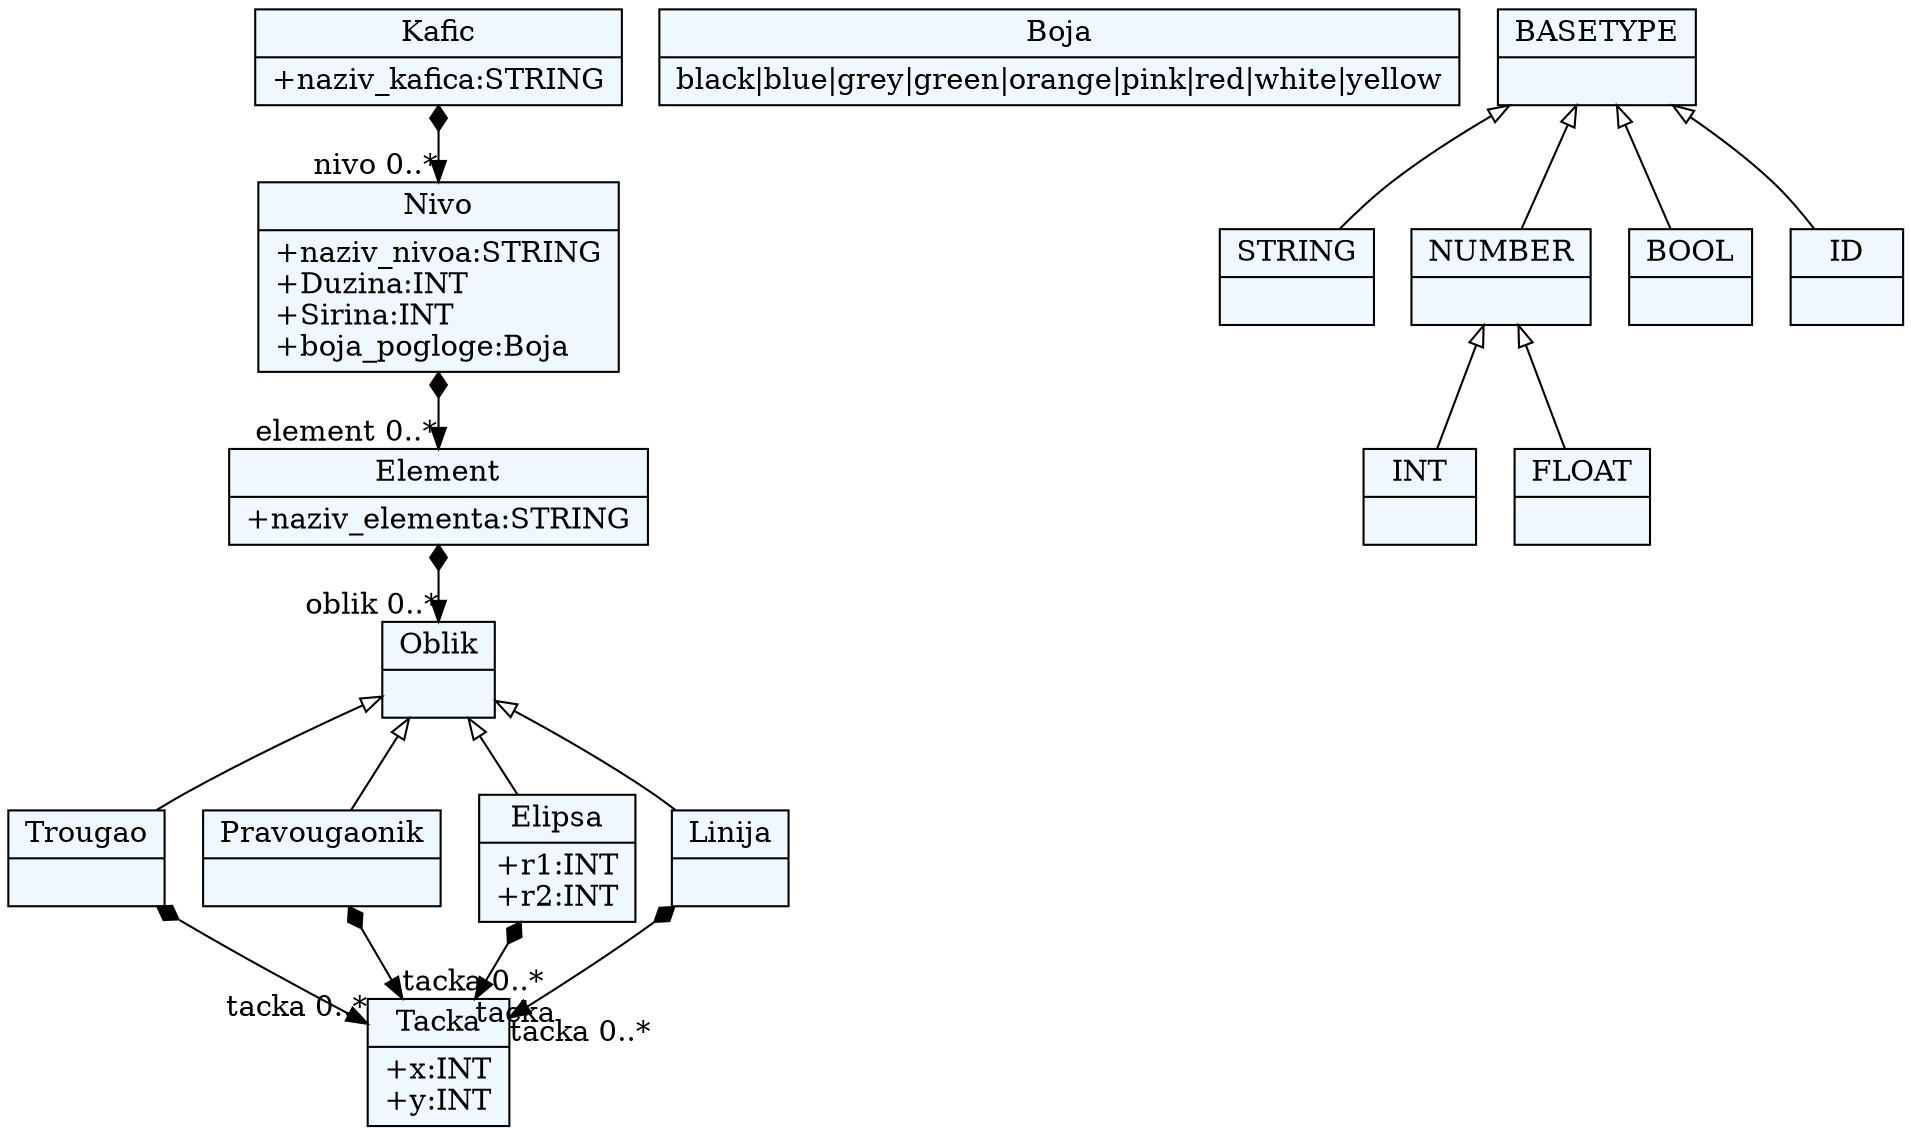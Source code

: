 
    digraph xtext {
    fontname = "Bitstream Vera Sans"
    fontsize = 8
    node[
        shape=record,
        style=filled,
        fillcolor=aliceblue
    ]
    edge[dir=black,arrowtail=empty]


47646296[ label="{Tacka|+x:INT\l+y:INT\l}"]

47651016[ label="{Boja|black\|blue\|grey\|green\|orange\|pink\|red\|white\|yellow}"]

47648184 -> 47646296[arrowtail=diamond, dir=both, headlabel="tacka 0..*"]
47648184[ label="{Trougao|}"]

47649128 -> 47646296[arrowtail=diamond, dir=both, headlabel="tacka 0..*"]
47649128[ label="{Pravougaonik|}"]

47650072 -> 47646296[arrowtail=diamond, dir=both, headlabel="tacka "]
47650072[ label="{Elipsa|+r1:INT\l+r2:INT\l}"]

47644408 -> 47645352[arrowtail=diamond, dir=both, headlabel="oblik 0..*"]
47644408[ label="{Element|+naziv_elementa:STRING\l}"]

47645352[ label="{Oblik|}"]
47645352 -> 47647240 [dir=back]
47645352 -> 47648184 [dir=back]
47645352 -> 47649128 [dir=back]
47645352 -> 47650072 [dir=back]

47647240 -> 47646296[arrowtail=diamond, dir=both, headlabel="tacka 0..*"]
47647240[ label="{Linija|}"]

47643464 -> 47644408[arrowtail=diamond, dir=both, headlabel="element 0..*"]
47643464[ label="{Nivo|+naziv_nivoa:STRING\l+Duzina:INT\l+Sirina:INT\l+boja_pogloge:Boja\l}"]

47642520 -> 47643464[arrowtail=diamond, dir=both, headlabel="nivo 0..*"]
47642520[ label="{Kafic|+naziv_kafica:STRING\l}"]

47636856[ label="{STRING|}"]

47641576[ label="{BASETYPE|}"]
47641576 -> 47640632 [dir=back]
47641576 -> 47637800 [dir=back]
47641576 -> 47635912 [dir=back]
47641576 -> 47636856 [dir=back]

47638744[ label="{INT|}"]

47639688[ label="{FLOAT|}"]

47640632[ label="{NUMBER|}"]
47640632 -> 47639688 [dir=back]
47640632 -> 47638744 [dir=back]

47637800[ label="{BOOL|}"]

47635912[ label="{ID|}"]


}
